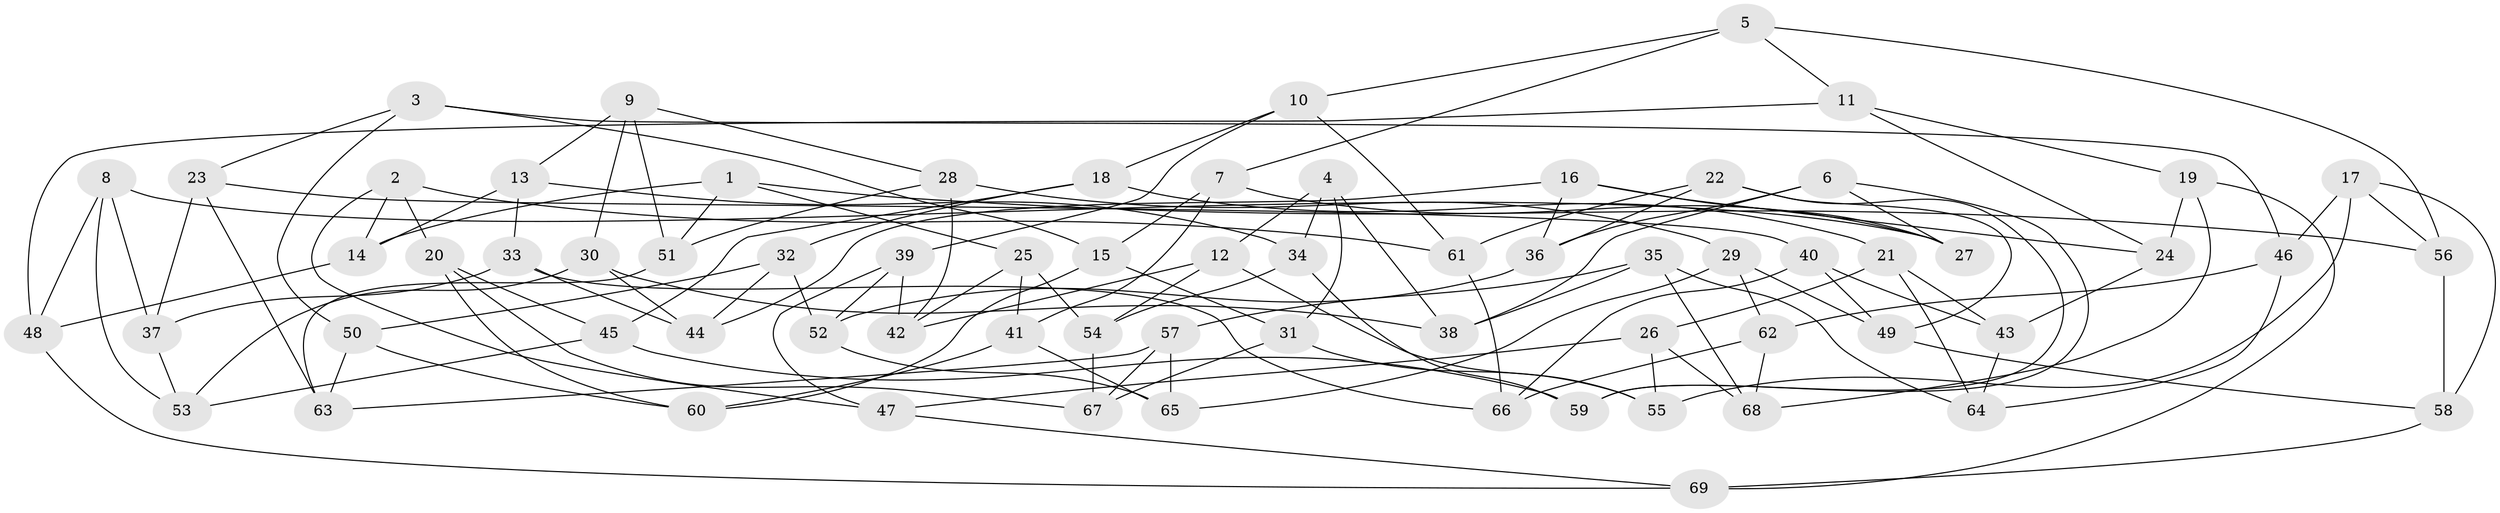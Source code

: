 // coarse degree distribution, {4: 0.6666666666666666, 8: 0.041666666666666664, 3: 0.125, 5: 0.14583333333333334, 9: 0.020833333333333332}
// Generated by graph-tools (version 1.1) at 2025/02/03/04/25 22:02:57]
// undirected, 69 vertices, 138 edges
graph export_dot {
graph [start="1"]
  node [color=gray90,style=filled];
  1;
  2;
  3;
  4;
  5;
  6;
  7;
  8;
  9;
  10;
  11;
  12;
  13;
  14;
  15;
  16;
  17;
  18;
  19;
  20;
  21;
  22;
  23;
  24;
  25;
  26;
  27;
  28;
  29;
  30;
  31;
  32;
  33;
  34;
  35;
  36;
  37;
  38;
  39;
  40;
  41;
  42;
  43;
  44;
  45;
  46;
  47;
  48;
  49;
  50;
  51;
  52;
  53;
  54;
  55;
  56;
  57;
  58;
  59;
  60;
  61;
  62;
  63;
  64;
  65;
  66;
  67;
  68;
  69;
  1 -- 56;
  1 -- 51;
  1 -- 14;
  1 -- 25;
  2 -- 20;
  2 -- 47;
  2 -- 61;
  2 -- 14;
  3 -- 46;
  3 -- 50;
  3 -- 23;
  3 -- 15;
  4 -- 12;
  4 -- 38;
  4 -- 34;
  4 -- 31;
  5 -- 11;
  5 -- 7;
  5 -- 10;
  5 -- 56;
  6 -- 38;
  6 -- 59;
  6 -- 36;
  6 -- 27;
  7 -- 27;
  7 -- 41;
  7 -- 15;
  8 -- 53;
  8 -- 37;
  8 -- 48;
  8 -- 27;
  9 -- 30;
  9 -- 51;
  9 -- 28;
  9 -- 13;
  10 -- 39;
  10 -- 18;
  10 -- 61;
  11 -- 24;
  11 -- 19;
  11 -- 48;
  12 -- 55;
  12 -- 42;
  12 -- 54;
  13 -- 34;
  13 -- 33;
  13 -- 14;
  14 -- 48;
  15 -- 31;
  15 -- 60;
  16 -- 36;
  16 -- 27;
  16 -- 24;
  16 -- 44;
  17 -- 55;
  17 -- 56;
  17 -- 46;
  17 -- 58;
  18 -- 32;
  18 -- 21;
  18 -- 45;
  19 -- 68;
  19 -- 69;
  19 -- 24;
  20 -- 67;
  20 -- 60;
  20 -- 45;
  21 -- 64;
  21 -- 43;
  21 -- 26;
  22 -- 36;
  22 -- 49;
  22 -- 59;
  22 -- 61;
  23 -- 63;
  23 -- 37;
  23 -- 40;
  24 -- 43;
  25 -- 42;
  25 -- 54;
  25 -- 41;
  26 -- 47;
  26 -- 55;
  26 -- 68;
  28 -- 42;
  28 -- 29;
  28 -- 51;
  29 -- 49;
  29 -- 62;
  29 -- 65;
  30 -- 44;
  30 -- 38;
  30 -- 53;
  31 -- 55;
  31 -- 67;
  32 -- 50;
  32 -- 52;
  32 -- 44;
  33 -- 44;
  33 -- 37;
  33 -- 66;
  34 -- 54;
  34 -- 59;
  35 -- 64;
  35 -- 57;
  35 -- 68;
  35 -- 38;
  36 -- 52;
  37 -- 53;
  39 -- 42;
  39 -- 52;
  39 -- 47;
  40 -- 49;
  40 -- 66;
  40 -- 43;
  41 -- 65;
  41 -- 60;
  43 -- 64;
  45 -- 53;
  45 -- 59;
  46 -- 62;
  46 -- 64;
  47 -- 69;
  48 -- 69;
  49 -- 58;
  50 -- 63;
  50 -- 60;
  51 -- 63;
  52 -- 65;
  54 -- 67;
  56 -- 58;
  57 -- 67;
  57 -- 65;
  57 -- 63;
  58 -- 69;
  61 -- 66;
  62 -- 66;
  62 -- 68;
}
